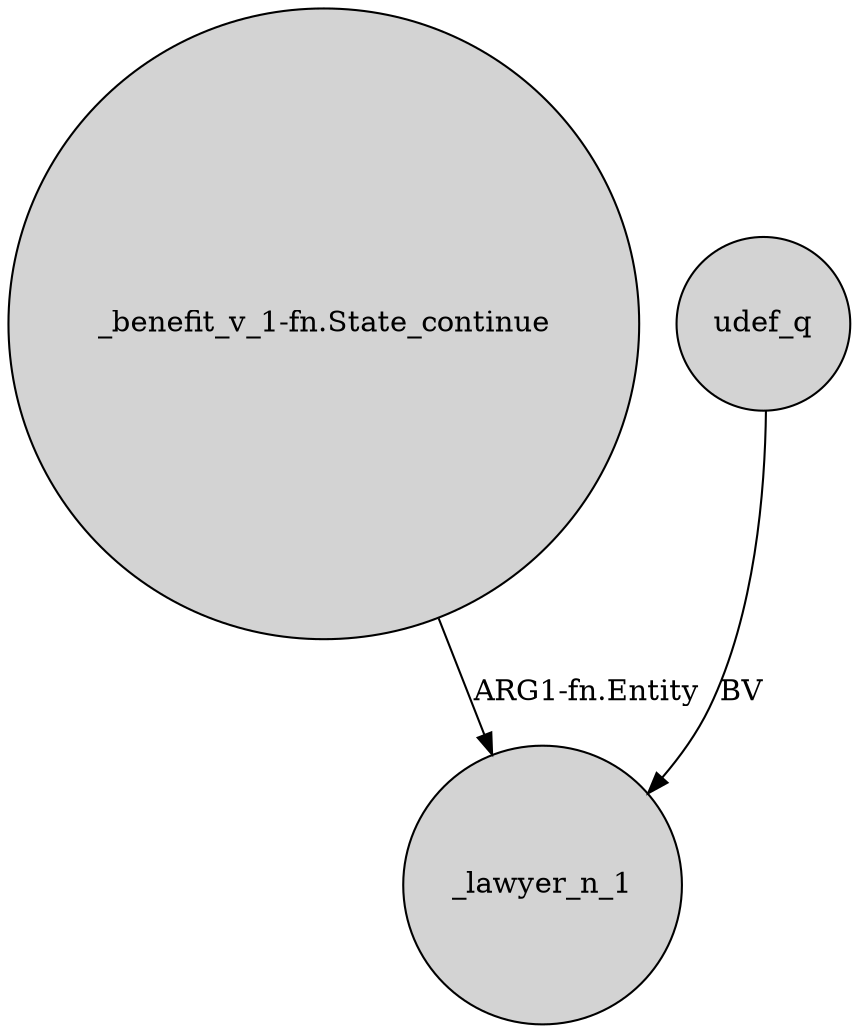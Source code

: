 digraph {
	node [shape=circle style=filled]
	"_benefit_v_1-fn.State_continue" -> _lawyer_n_1 [label="ARG1-fn.Entity"]
	udef_q -> _lawyer_n_1 [label=BV]
}
